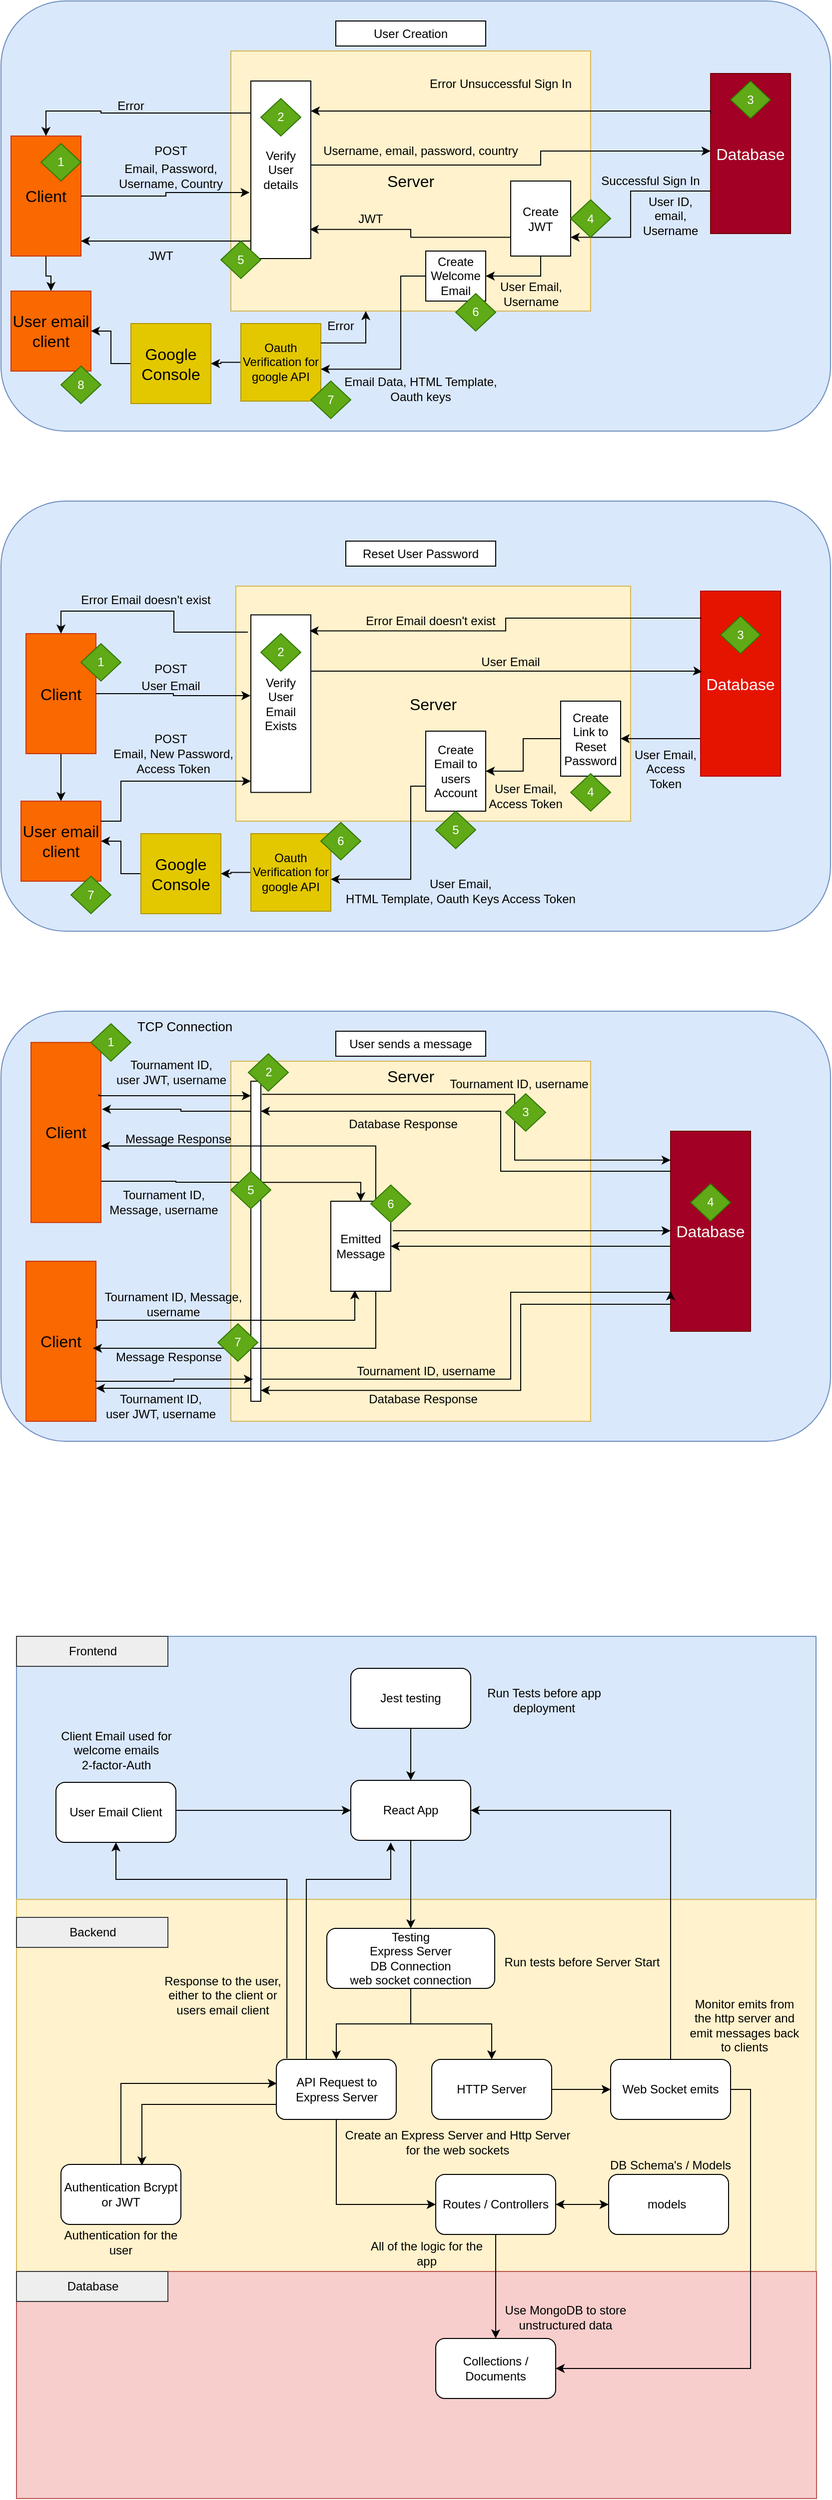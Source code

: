 <mxfile version="24.6.5" type="github">
  <diagram name="Page-1" id="2YBvvXClWsGukQMizWep">
    <mxGraphModel dx="1434" dy="780" grid="0" gridSize="10" guides="1" tooltips="1" connect="1" arrows="1" fold="1" page="1" pageScale="1" pageWidth="850" pageHeight="1100" math="0" shadow="0">
      <root>
        <mxCell id="0" />
        <mxCell id="1" parent="0" />
        <mxCell id="HgkohzaY-IMT7vrD_noD-5" value="" style="rounded=1;whiteSpace=wrap;html=1;fillColor=#dae8fc;strokeColor=#6c8ebf;" parent="1" vertex="1">
          <mxGeometry x="10" y="180" width="830" height="430" as="geometry" />
        </mxCell>
        <mxCell id="HgkohzaY-IMT7vrD_noD-7" value="&lt;span style=&quot;font-size: 16px;&quot;&gt;Server&lt;/span&gt;" style="rounded=0;whiteSpace=wrap;html=1;fillColor=#fff2cc;strokeColor=#d6b656;" parent="1" vertex="1">
          <mxGeometry x="240" y="230" width="360" height="260" as="geometry" />
        </mxCell>
        <mxCell id="HgkohzaY-IMT7vrD_noD-32" style="edgeStyle=orthogonalEdgeStyle;rounded=0;orthogonalLoop=1;jettySize=auto;html=1;" parent="1" source="HgkohzaY-IMT7vrD_noD-4" target="HgkohzaY-IMT7vrD_noD-31" edge="1">
          <mxGeometry relative="1" as="geometry" />
        </mxCell>
        <mxCell id="HgkohzaY-IMT7vrD_noD-4" value="&lt;span style=&quot;font-size: 16px;&quot;&gt;Client&lt;/span&gt;" style="rounded=0;whiteSpace=wrap;html=1;fillColor=#fa6800;strokeColor=#C73500;fontColor=#000000;" parent="1" vertex="1">
          <mxGeometry x="20" y="315" width="70" height="120" as="geometry" />
        </mxCell>
        <mxCell id="HgkohzaY-IMT7vrD_noD-6" value="User Creation" style="rounded=0;whiteSpace=wrap;html=1;" parent="1" vertex="1">
          <mxGeometry x="345" y="200" width="150" height="25" as="geometry" />
        </mxCell>
        <mxCell id="HgkohzaY-IMT7vrD_noD-33" style="edgeStyle=orthogonalEdgeStyle;rounded=0;orthogonalLoop=1;jettySize=auto;html=1;exitX=0;exitY=0.75;exitDx=0;exitDy=0;entryX=1;entryY=0.75;entryDx=0;entryDy=0;" parent="1" source="HgkohzaY-IMT7vrD_noD-8" target="HgkohzaY-IMT7vrD_noD-10" edge="1">
          <mxGeometry relative="1" as="geometry">
            <Array as="points">
              <mxPoint x="720" y="370" />
              <mxPoint x="640" y="370" />
              <mxPoint x="640" y="416" />
            </Array>
          </mxGeometry>
        </mxCell>
        <mxCell id="HgkohzaY-IMT7vrD_noD-8" value="&lt;span style=&quot;font-size: 16px;&quot;&gt;Database&lt;/span&gt;" style="rounded=0;whiteSpace=wrap;html=1;fillColor=#a20025;strokeColor=#6F0000;fontColor=#ffffff;" parent="1" vertex="1">
          <mxGeometry x="720" y="252.5" width="80" height="160" as="geometry" />
        </mxCell>
        <mxCell id="HgkohzaY-IMT7vrD_noD-26" style="edgeStyle=orthogonalEdgeStyle;rounded=0;orthogonalLoop=1;jettySize=auto;html=1;exitX=1;exitY=0.25;exitDx=0;exitDy=0;" parent="1" source="HgkohzaY-IMT7vrD_noD-9" edge="1">
          <mxGeometry relative="1" as="geometry">
            <Array as="points">
              <mxPoint x="320" y="344" />
              <mxPoint x="550" y="344" />
              <mxPoint x="550" y="330" />
              <mxPoint x="720" y="330" />
            </Array>
            <mxPoint x="720" y="330" as="targetPoint" />
          </mxGeometry>
        </mxCell>
        <mxCell id="HgkohzaY-IMT7vrD_noD-37" style="edgeStyle=orthogonalEdgeStyle;rounded=0;orthogonalLoop=1;jettySize=auto;html=1;exitX=0;exitY=0.75;exitDx=0;exitDy=0;" parent="1" source="HgkohzaY-IMT7vrD_noD-9" edge="1">
          <mxGeometry relative="1" as="geometry">
            <mxPoint x="90" y="420" as="targetPoint" />
            <Array as="points">
              <mxPoint x="260" y="420" />
              <mxPoint x="90" y="420" />
            </Array>
          </mxGeometry>
        </mxCell>
        <mxCell id="HgkohzaY-IMT7vrD_noD-9" value="Verify User details" style="rounded=0;whiteSpace=wrap;html=1;" parent="1" vertex="1">
          <mxGeometry x="260" y="260" width="60" height="177.5" as="geometry" />
        </mxCell>
        <mxCell id="HgkohzaY-IMT7vrD_noD-40" style="edgeStyle=orthogonalEdgeStyle;rounded=0;orthogonalLoop=1;jettySize=auto;html=1;exitX=0.5;exitY=1;exitDx=0;exitDy=0;" parent="1" source="HgkohzaY-IMT7vrD_noD-10" target="HgkohzaY-IMT7vrD_noD-39" edge="1">
          <mxGeometry relative="1" as="geometry" />
        </mxCell>
        <mxCell id="HgkohzaY-IMT7vrD_noD-10" value="Create JWT" style="rounded=0;whiteSpace=wrap;html=1;" parent="1" vertex="1">
          <mxGeometry x="520" y="360" width="60" height="75" as="geometry" />
        </mxCell>
        <mxCell id="HgkohzaY-IMT7vrD_noD-11" value="POST" style="text;html=1;align=center;verticalAlign=middle;whiteSpace=wrap;rounded=0;" parent="1" vertex="1">
          <mxGeometry x="150" y="315" width="60" height="30" as="geometry" />
        </mxCell>
        <mxCell id="HgkohzaY-IMT7vrD_noD-12" value="Email, Password, Username, Country" style="text;html=1;align=center;verticalAlign=middle;whiteSpace=wrap;rounded=0;" parent="1" vertex="1">
          <mxGeometry x="125" y="340" width="110" height="30" as="geometry" />
        </mxCell>
        <mxCell id="HgkohzaY-IMT7vrD_noD-19" value="JWT" style="text;html=1;align=center;verticalAlign=middle;whiteSpace=wrap;rounded=0;" parent="1" vertex="1">
          <mxGeometry x="140" y="420" width="60" height="30" as="geometry" />
        </mxCell>
        <mxCell id="HgkohzaY-IMT7vrD_noD-23" value="1" style="rhombus;whiteSpace=wrap;html=1;fillColor=#60a917;strokeColor=#2D7600;fontColor=#ffffff;" parent="1" vertex="1">
          <mxGeometry x="50" y="322.5" width="40" height="37.5" as="geometry" />
        </mxCell>
        <mxCell id="HgkohzaY-IMT7vrD_noD-25" value="2" style="rhombus;whiteSpace=wrap;html=1;fillColor=#60a917;strokeColor=#2D7600;fontColor=#ffffff;" parent="1" vertex="1">
          <mxGeometry x="270" y="277.5" width="40" height="37.5" as="geometry" />
        </mxCell>
        <mxCell id="HgkohzaY-IMT7vrD_noD-27" value="Username, email, password, country" style="text;html=1;align=center;verticalAlign=middle;whiteSpace=wrap;rounded=0;" parent="1" vertex="1">
          <mxGeometry x="310" y="315" width="240" height="30" as="geometry" />
        </mxCell>
        <mxCell id="HgkohzaY-IMT7vrD_noD-45" style="edgeStyle=orthogonalEdgeStyle;rounded=0;orthogonalLoop=1;jettySize=auto;html=1;" parent="1" source="HgkohzaY-IMT7vrD_noD-30" target="HgkohzaY-IMT7vrD_noD-31" edge="1">
          <mxGeometry relative="1" as="geometry" />
        </mxCell>
        <mxCell id="HgkohzaY-IMT7vrD_noD-30" value="&lt;span style=&quot;font-size: 16px;&quot;&gt;Google Console&lt;/span&gt;" style="rounded=0;whiteSpace=wrap;html=1;fillColor=#e3c800;strokeColor=#B09500;fontColor=#000000;" parent="1" vertex="1">
          <mxGeometry x="140" y="502.5" width="80" height="80" as="geometry" />
        </mxCell>
        <mxCell id="HgkohzaY-IMT7vrD_noD-31" value="&lt;span style=&quot;font-size: 16px;&quot;&gt;User email client&lt;/span&gt;" style="rounded=0;whiteSpace=wrap;html=1;fillColor=#fa6800;strokeColor=#C73500;fontColor=#000000;" parent="1" vertex="1">
          <mxGeometry x="20" y="470" width="80" height="80" as="geometry" />
        </mxCell>
        <mxCell id="HgkohzaY-IMT7vrD_noD-34" style="edgeStyle=orthogonalEdgeStyle;rounded=0;orthogonalLoop=1;jettySize=auto;html=1;exitX=0;exitY=0.5;exitDx=0;exitDy=0;entryX=0.5;entryY=0;entryDx=0;entryDy=0;" parent="1" target="HgkohzaY-IMT7vrD_noD-4" edge="1">
          <mxGeometry relative="1" as="geometry">
            <Array as="points">
              <mxPoint x="260" y="292" />
              <mxPoint x="110" y="292" />
              <mxPoint x="110" y="290" />
              <mxPoint x="55" y="290" />
            </Array>
            <mxPoint x="260" y="270.63" as="sourcePoint" />
            <mxPoint x="89.02" y="290.88" as="targetPoint" />
          </mxGeometry>
        </mxCell>
        <mxCell id="HgkohzaY-IMT7vrD_noD-35" value="Error" style="text;html=1;align=center;verticalAlign=middle;whiteSpace=wrap;rounded=0;" parent="1" vertex="1">
          <mxGeometry x="110" y="270" width="60" height="30" as="geometry" />
        </mxCell>
        <mxCell id="HgkohzaY-IMT7vrD_noD-36" style="edgeStyle=orthogonalEdgeStyle;rounded=0;orthogonalLoop=1;jettySize=auto;html=1;exitX=0;exitY=0.75;exitDx=0;exitDy=0;entryX=0.983;entryY=0.836;entryDx=0;entryDy=0;entryPerimeter=0;" parent="1" source="HgkohzaY-IMT7vrD_noD-10" target="HgkohzaY-IMT7vrD_noD-9" edge="1">
          <mxGeometry relative="1" as="geometry" />
        </mxCell>
        <mxCell id="HgkohzaY-IMT7vrD_noD-39" value="Create Welcome Email" style="rounded=0;whiteSpace=wrap;html=1;" parent="1" vertex="1">
          <mxGeometry x="435" y="430" width="60" height="50" as="geometry" />
        </mxCell>
        <mxCell id="HgkohzaY-IMT7vrD_noD-44" style="edgeStyle=orthogonalEdgeStyle;rounded=0;orthogonalLoop=1;jettySize=auto;html=1;entryX=1;entryY=0.5;entryDx=0;entryDy=0;" parent="1" source="HgkohzaY-IMT7vrD_noD-42" target="HgkohzaY-IMT7vrD_noD-30" edge="1">
          <mxGeometry relative="1" as="geometry" />
        </mxCell>
        <mxCell id="HgkohzaY-IMT7vrD_noD-42" value="Oauth Verification for google API" style="rounded=0;whiteSpace=wrap;html=1;fillColor=#e3c800;fontColor=#000000;strokeColor=#B09500;" parent="1" vertex="1">
          <mxGeometry x="250" y="502.5" width="80" height="77.5" as="geometry" />
        </mxCell>
        <mxCell id="HgkohzaY-IMT7vrD_noD-43" style="edgeStyle=orthogonalEdgeStyle;rounded=0;orthogonalLoop=1;jettySize=auto;html=1;entryX=1;entryY=0.588;entryDx=0;entryDy=0;entryPerimeter=0;" parent="1" source="HgkohzaY-IMT7vrD_noD-39" target="HgkohzaY-IMT7vrD_noD-42" edge="1">
          <mxGeometry relative="1" as="geometry">
            <Array as="points">
              <mxPoint x="410" y="455" />
              <mxPoint x="410" y="548" />
            </Array>
          </mxGeometry>
        </mxCell>
        <mxCell id="HgkohzaY-IMT7vrD_noD-46" value="JWT" style="text;html=1;align=center;verticalAlign=middle;whiteSpace=wrap;rounded=0;" parent="1" vertex="1">
          <mxGeometry x="350" y="382.5" width="60" height="30" as="geometry" />
        </mxCell>
        <mxCell id="HgkohzaY-IMT7vrD_noD-48" style="edgeStyle=orthogonalEdgeStyle;rounded=0;orthogonalLoop=1;jettySize=auto;html=1;exitX=1;exitY=0.25;exitDx=0;exitDy=0;entryX=0.375;entryY=1;entryDx=0;entryDy=0;entryPerimeter=0;" parent="1" source="HgkohzaY-IMT7vrD_noD-42" target="HgkohzaY-IMT7vrD_noD-7" edge="1">
          <mxGeometry relative="1" as="geometry" />
        </mxCell>
        <mxCell id="HgkohzaY-IMT7vrD_noD-49" value="Error" style="text;html=1;align=center;verticalAlign=middle;whiteSpace=wrap;rounded=0;" parent="1" vertex="1">
          <mxGeometry x="320" y="490" width="60" height="30" as="geometry" />
        </mxCell>
        <mxCell id="HgkohzaY-IMT7vrD_noD-50" value="Email Data, HTML Template, Oauth keys" style="text;html=1;align=center;verticalAlign=middle;whiteSpace=wrap;rounded=0;" parent="1" vertex="1">
          <mxGeometry x="335" y="552.5" width="190" height="30" as="geometry" />
        </mxCell>
        <mxCell id="HgkohzaY-IMT7vrD_noD-51" value="User ID, email, Username" style="text;html=1;align=center;verticalAlign=middle;whiteSpace=wrap;rounded=0;" parent="1" vertex="1">
          <mxGeometry x="650" y="380" width="60" height="30" as="geometry" />
        </mxCell>
        <mxCell id="HgkohzaY-IMT7vrD_noD-52" value="3" style="rhombus;whiteSpace=wrap;html=1;fillColor=#60a917;strokeColor=#2D7600;fontColor=#ffffff;" parent="1" vertex="1">
          <mxGeometry x="740" y="260" width="40" height="37.5" as="geometry" />
        </mxCell>
        <mxCell id="HgkohzaY-IMT7vrD_noD-53" value="4" style="rhombus;whiteSpace=wrap;html=1;fillColor=#60a917;strokeColor=#2D7600;fontColor=#ffffff;" parent="1" vertex="1">
          <mxGeometry x="580" y="378.75" width="40" height="37.5" as="geometry" />
        </mxCell>
        <mxCell id="HgkohzaY-IMT7vrD_noD-54" value="6" style="rhombus;whiteSpace=wrap;html=1;fillColor=#60a917;strokeColor=#2D7600;fontColor=#ffffff;" parent="1" vertex="1">
          <mxGeometry x="465" y="472.5" width="40" height="37.5" as="geometry" />
        </mxCell>
        <mxCell id="HgkohzaY-IMT7vrD_noD-55" value="5" style="rhombus;whiteSpace=wrap;html=1;fillColor=#60a917;strokeColor=#2D7600;fontColor=#ffffff;" parent="1" vertex="1">
          <mxGeometry x="230" y="420" width="40" height="37.5" as="geometry" />
        </mxCell>
        <mxCell id="HgkohzaY-IMT7vrD_noD-56" value="7" style="rhombus;whiteSpace=wrap;html=1;fillColor=#60a917;strokeColor=#2D7600;fontColor=#ffffff;" parent="1" vertex="1">
          <mxGeometry x="320" y="560" width="40" height="37.5" as="geometry" />
        </mxCell>
        <mxCell id="HgkohzaY-IMT7vrD_noD-57" value="8" style="rhombus;whiteSpace=wrap;html=1;fillColor=#60a917;strokeColor=#2D7600;fontColor=#ffffff;" parent="1" vertex="1">
          <mxGeometry x="70" y="545" width="40" height="37.5" as="geometry" />
        </mxCell>
        <mxCell id="8sTA4ZeGQ8Bvm32bSQfZ-4" value="Successful Sign In" style="text;html=1;align=center;verticalAlign=middle;whiteSpace=wrap;rounded=0;" parent="1" vertex="1">
          <mxGeometry x="540" y="345" width="240" height="30" as="geometry" />
        </mxCell>
        <mxCell id="8sTA4ZeGQ8Bvm32bSQfZ-5" style="edgeStyle=orthogonalEdgeStyle;rounded=0;orthogonalLoop=1;jettySize=auto;html=1;exitX=0;exitY=0.25;exitDx=0;exitDy=0;entryX=1;entryY=0.169;entryDx=0;entryDy=0;entryPerimeter=0;" parent="1" source="HgkohzaY-IMT7vrD_noD-8" target="HgkohzaY-IMT7vrD_noD-9" edge="1">
          <mxGeometry relative="1" as="geometry">
            <Array as="points">
              <mxPoint x="720" y="290" />
            </Array>
          </mxGeometry>
        </mxCell>
        <mxCell id="8sTA4ZeGQ8Bvm32bSQfZ-6" value="Error Unsuccessful Sign In" style="text;html=1;align=center;verticalAlign=middle;whiteSpace=wrap;rounded=0;" parent="1" vertex="1">
          <mxGeometry x="415" y="247.5" width="190" height="30" as="geometry" />
        </mxCell>
        <mxCell id="8sTA4ZeGQ8Bvm32bSQfZ-9" style="edgeStyle=orthogonalEdgeStyle;rounded=0;orthogonalLoop=1;jettySize=auto;html=1;entryX=-0.02;entryY=0.628;entryDx=0;entryDy=0;entryPerimeter=0;" parent="1" source="HgkohzaY-IMT7vrD_noD-4" target="HgkohzaY-IMT7vrD_noD-9" edge="1">
          <mxGeometry relative="1" as="geometry" />
        </mxCell>
        <mxCell id="8sTA4ZeGQ8Bvm32bSQfZ-11" value="" style="rounded=1;whiteSpace=wrap;html=1;fillColor=#dae8fc;strokeColor=#6c8ebf;" parent="1" vertex="1">
          <mxGeometry x="10" y="680" width="830" height="430" as="geometry" />
        </mxCell>
        <mxCell id="8sTA4ZeGQ8Bvm32bSQfZ-12" value="&lt;span style=&quot;font-size: 16px;&quot;&gt;Server&lt;/span&gt;" style="rounded=0;whiteSpace=wrap;html=1;fillColor=#fff2cc;strokeColor=#d6b656;" parent="1" vertex="1">
          <mxGeometry x="245" y="765" width="395" height="235" as="geometry" />
        </mxCell>
        <mxCell id="8sTA4ZeGQ8Bvm32bSQfZ-35" style="edgeStyle=orthogonalEdgeStyle;rounded=0;orthogonalLoop=1;jettySize=auto;html=1;entryX=0.5;entryY=0;entryDx=0;entryDy=0;" parent="1" source="8sTA4ZeGQ8Bvm32bSQfZ-13" target="8sTA4ZeGQ8Bvm32bSQfZ-18" edge="1">
          <mxGeometry relative="1" as="geometry" />
        </mxCell>
        <mxCell id="8sTA4ZeGQ8Bvm32bSQfZ-13" value="&lt;span style=&quot;font-size: 16px;&quot;&gt;Client&lt;/span&gt;" style="rounded=0;whiteSpace=wrap;html=1;fillColor=#fa6800;strokeColor=#C73500;fontColor=#000000;" parent="1" vertex="1">
          <mxGeometry x="35" y="812.5" width="70" height="120" as="geometry" />
        </mxCell>
        <mxCell id="8sTA4ZeGQ8Bvm32bSQfZ-14" value="Reset User Password" style="rounded=0;whiteSpace=wrap;html=1;" parent="1" vertex="1">
          <mxGeometry x="355" y="720" width="150" height="25" as="geometry" />
        </mxCell>
        <mxCell id="8sTA4ZeGQ8Bvm32bSQfZ-24" style="edgeStyle=orthogonalEdgeStyle;rounded=0;orthogonalLoop=1;jettySize=auto;html=1;entryX=1;entryY=0.5;entryDx=0;entryDy=0;" parent="1" source="8sTA4ZeGQ8Bvm32bSQfZ-15" target="8sTA4ZeGQ8Bvm32bSQfZ-16" edge="1">
          <mxGeometry relative="1" as="geometry">
            <Array as="points">
              <mxPoint x="670" y="918" />
            </Array>
          </mxGeometry>
        </mxCell>
        <mxCell id="8sTA4ZeGQ8Bvm32bSQfZ-15" value="&lt;span style=&quot;font-size: 16px;&quot;&gt;Database&lt;/span&gt;" style="rounded=0;whiteSpace=wrap;html=1;fillColor=#e51400;strokeColor=#B20000;fontColor=#ffffff;" parent="1" vertex="1">
          <mxGeometry x="710" y="770" width="80" height="185" as="geometry" />
        </mxCell>
        <mxCell id="8sTA4ZeGQ8Bvm32bSQfZ-23" style="edgeStyle=orthogonalEdgeStyle;rounded=0;orthogonalLoop=1;jettySize=auto;html=1;entryX=1;entryY=0.5;entryDx=0;entryDy=0;" parent="1" source="8sTA4ZeGQ8Bvm32bSQfZ-16" target="8sTA4ZeGQ8Bvm32bSQfZ-19" edge="1">
          <mxGeometry relative="1" as="geometry" />
        </mxCell>
        <mxCell id="8sTA4ZeGQ8Bvm32bSQfZ-16" value="Create Link to Reset Password" style="rounded=0;whiteSpace=wrap;html=1;" parent="1" vertex="1">
          <mxGeometry x="570" y="880" width="60" height="75" as="geometry" />
        </mxCell>
        <mxCell id="8sTA4ZeGQ8Bvm32bSQfZ-34" style="edgeStyle=orthogonalEdgeStyle;rounded=0;orthogonalLoop=1;jettySize=auto;html=1;" parent="1" source="8sTA4ZeGQ8Bvm32bSQfZ-17" target="8sTA4ZeGQ8Bvm32bSQfZ-18" edge="1">
          <mxGeometry relative="1" as="geometry" />
        </mxCell>
        <mxCell id="8sTA4ZeGQ8Bvm32bSQfZ-17" value="&lt;span style=&quot;font-size: 16px;&quot;&gt;Google Console&lt;/span&gt;" style="rounded=0;whiteSpace=wrap;html=1;fillColor=#e3c800;strokeColor=#B09500;fontColor=#000000;" parent="1" vertex="1">
          <mxGeometry x="150" y="1012.5" width="80" height="80" as="geometry" />
        </mxCell>
        <mxCell id="8sTA4ZeGQ8Bvm32bSQfZ-18" value="&lt;span style=&quot;font-size: 16px;&quot;&gt;User email client&lt;/span&gt;" style="rounded=0;whiteSpace=wrap;html=1;fillColor=#fa6800;strokeColor=#C73500;fontColor=#000000;" parent="1" vertex="1">
          <mxGeometry x="30" y="980" width="80" height="80" as="geometry" />
        </mxCell>
        <mxCell id="8sTA4ZeGQ8Bvm32bSQfZ-19" value="Create Email to users Account" style="rounded=0;whiteSpace=wrap;html=1;" parent="1" vertex="1">
          <mxGeometry x="435" y="910" width="60" height="80" as="geometry" />
        </mxCell>
        <mxCell id="8sTA4ZeGQ8Bvm32bSQfZ-33" style="edgeStyle=orthogonalEdgeStyle;rounded=0;orthogonalLoop=1;jettySize=auto;html=1;entryX=1;entryY=0.5;entryDx=0;entryDy=0;" parent="1" source="8sTA4ZeGQ8Bvm32bSQfZ-20" target="8sTA4ZeGQ8Bvm32bSQfZ-17" edge="1">
          <mxGeometry relative="1" as="geometry" />
        </mxCell>
        <mxCell id="8sTA4ZeGQ8Bvm32bSQfZ-20" value="Oauth Verification for google API" style="rounded=0;whiteSpace=wrap;html=1;fillColor=#e3c800;fontColor=#000000;strokeColor=#B09500;" parent="1" vertex="1">
          <mxGeometry x="260" y="1012.5" width="80" height="77.5" as="geometry" />
        </mxCell>
        <mxCell id="8sTA4ZeGQ8Bvm32bSQfZ-21" style="edgeStyle=orthogonalEdgeStyle;rounded=0;orthogonalLoop=1;jettySize=auto;html=1;entryX=1;entryY=0.588;entryDx=0;entryDy=0;entryPerimeter=0;" parent="1" source="8sTA4ZeGQ8Bvm32bSQfZ-19" target="8sTA4ZeGQ8Bvm32bSQfZ-20" edge="1">
          <mxGeometry relative="1" as="geometry">
            <Array as="points">
              <mxPoint x="420" y="965" />
              <mxPoint x="420" y="1058" />
            </Array>
          </mxGeometry>
        </mxCell>
        <mxCell id="8sTA4ZeGQ8Bvm32bSQfZ-22" value="7" style="rhombus;whiteSpace=wrap;html=1;fillColor=#60a917;strokeColor=#2D7600;fontColor=#ffffff;" parent="1" vertex="1">
          <mxGeometry x="80" y="1055" width="40" height="37.5" as="geometry" />
        </mxCell>
        <mxCell id="v09Y5QF75JAfNXx2DeJx-5" style="edgeStyle=orthogonalEdgeStyle;rounded=0;orthogonalLoop=1;jettySize=auto;html=1;exitX=-0.05;exitY=0.097;exitDx=0;exitDy=0;entryX=0.5;entryY=0;entryDx=0;entryDy=0;exitPerimeter=0;" parent="1" source="8sTA4ZeGQ8Bvm32bSQfZ-25" target="8sTA4ZeGQ8Bvm32bSQfZ-13" edge="1">
          <mxGeometry relative="1" as="geometry">
            <Array as="points">
              <mxPoint x="183" y="811" />
              <mxPoint x="183" y="790" />
              <mxPoint x="70" y="790" />
            </Array>
          </mxGeometry>
        </mxCell>
        <mxCell id="8sTA4ZeGQ8Bvm32bSQfZ-25" value="Verify User Email Exists" style="rounded=0;whiteSpace=wrap;html=1;" parent="1" vertex="1">
          <mxGeometry x="260" y="793.75" width="60" height="177.5" as="geometry" />
        </mxCell>
        <mxCell id="8sTA4ZeGQ8Bvm32bSQfZ-26" style="edgeStyle=orthogonalEdgeStyle;rounded=0;orthogonalLoop=1;jettySize=auto;html=1;entryX=-0.007;entryY=0.455;entryDx=0;entryDy=0;entryPerimeter=0;" parent="1" source="8sTA4ZeGQ8Bvm32bSQfZ-13" target="8sTA4ZeGQ8Bvm32bSQfZ-25" edge="1">
          <mxGeometry relative="1" as="geometry" />
        </mxCell>
        <mxCell id="8sTA4ZeGQ8Bvm32bSQfZ-28" value="POST" style="text;html=1;align=center;verticalAlign=middle;whiteSpace=wrap;rounded=0;" parent="1" vertex="1">
          <mxGeometry x="150" y="832.5" width="60" height="30" as="geometry" />
        </mxCell>
        <mxCell id="8sTA4ZeGQ8Bvm32bSQfZ-29" value="User Email" style="text;html=1;align=center;verticalAlign=middle;whiteSpace=wrap;rounded=0;" parent="1" vertex="1">
          <mxGeometry x="125" y="850" width="110" height="30" as="geometry" />
        </mxCell>
        <mxCell id="8sTA4ZeGQ8Bvm32bSQfZ-30" value="User Email" style="text;html=1;align=center;verticalAlign=middle;whiteSpace=wrap;rounded=0;" parent="1" vertex="1">
          <mxGeometry x="465" y="826.25" width="110" height="30" as="geometry" />
        </mxCell>
        <mxCell id="8sTA4ZeGQ8Bvm32bSQfZ-31" style="edgeStyle=orthogonalEdgeStyle;rounded=0;orthogonalLoop=1;jettySize=auto;html=1;exitX=1;exitY=0.25;exitDx=0;exitDy=0;entryX=0.02;entryY=0.436;entryDx=0;entryDy=0;entryPerimeter=0;" parent="1" source="8sTA4ZeGQ8Bvm32bSQfZ-25" target="8sTA4ZeGQ8Bvm32bSQfZ-15" edge="1">
          <mxGeometry relative="1" as="geometry">
            <Array as="points">
              <mxPoint x="320" y="850" />
              <mxPoint x="705" y="850" />
            </Array>
          </mxGeometry>
        </mxCell>
        <mxCell id="8sTA4ZeGQ8Bvm32bSQfZ-36" style="edgeStyle=orthogonalEdgeStyle;rounded=0;orthogonalLoop=1;jettySize=auto;html=1;entryX=0.98;entryY=0.09;entryDx=0;entryDy=0;entryPerimeter=0;exitX=0.01;exitY=0.146;exitDx=0;exitDy=0;exitPerimeter=0;" parent="1" source="8sTA4ZeGQ8Bvm32bSQfZ-15" target="8sTA4ZeGQ8Bvm32bSQfZ-25" edge="1">
          <mxGeometry relative="1" as="geometry" />
        </mxCell>
        <mxCell id="8sTA4ZeGQ8Bvm32bSQfZ-38" value="Error Email doesn&#39;t exist" style="text;html=1;align=center;verticalAlign=middle;whiteSpace=wrap;rounded=0;" parent="1" vertex="1">
          <mxGeometry x="355" y="785" width="170" height="30" as="geometry" />
        </mxCell>
        <mxCell id="8sTA4ZeGQ8Bvm32bSQfZ-40" value="User Email, Access Token" style="text;html=1;align=center;verticalAlign=middle;whiteSpace=wrap;rounded=0;" parent="1" vertex="1">
          <mxGeometry x="640" y="932.5" width="70" height="30" as="geometry" />
        </mxCell>
        <mxCell id="8sTA4ZeGQ8Bvm32bSQfZ-41" value="User Email, Access Token" style="text;html=1;align=center;verticalAlign=middle;whiteSpace=wrap;rounded=0;" parent="1" vertex="1">
          <mxGeometry x="490" y="960" width="90" height="30" as="geometry" />
        </mxCell>
        <mxCell id="8sTA4ZeGQ8Bvm32bSQfZ-44" value="POST" style="text;html=1;align=center;verticalAlign=middle;whiteSpace=wrap;rounded=0;" parent="1" vertex="1">
          <mxGeometry x="150" y="902.5" width="60" height="30" as="geometry" />
        </mxCell>
        <mxCell id="8sTA4ZeGQ8Bvm32bSQfZ-45" value="Email, New Password, Access Token" style="text;html=1;align=center;verticalAlign=middle;whiteSpace=wrap;rounded=0;" parent="1" vertex="1">
          <mxGeometry x="105" y="925" width="155" height="30" as="geometry" />
        </mxCell>
        <mxCell id="8sTA4ZeGQ8Bvm32bSQfZ-46" style="edgeStyle=orthogonalEdgeStyle;rounded=0;orthogonalLoop=1;jettySize=auto;html=1;exitX=1;exitY=0.25;exitDx=0;exitDy=0;" parent="1" source="8sTA4ZeGQ8Bvm32bSQfZ-18" edge="1">
          <mxGeometry relative="1" as="geometry">
            <Array as="points">
              <mxPoint x="130" y="1000" />
              <mxPoint x="130" y="960" />
              <mxPoint x="257" y="960" />
            </Array>
            <mxPoint x="260" y="960" as="targetPoint" />
          </mxGeometry>
        </mxCell>
        <mxCell id="8sTA4ZeGQ8Bvm32bSQfZ-47" value="1" style="rhombus;whiteSpace=wrap;html=1;fillColor=#60a917;strokeColor=#2D7600;fontColor=#ffffff;" parent="1" vertex="1">
          <mxGeometry x="90" y="822.5" width="40" height="37.5" as="geometry" />
        </mxCell>
        <mxCell id="8sTA4ZeGQ8Bvm32bSQfZ-48" value="2" style="rhombus;whiteSpace=wrap;html=1;fillColor=#60a917;strokeColor=#2D7600;fontColor=#ffffff;" parent="1" vertex="1">
          <mxGeometry x="270" y="812.5" width="40" height="37.5" as="geometry" />
        </mxCell>
        <mxCell id="8sTA4ZeGQ8Bvm32bSQfZ-50" value="3" style="rhombus;whiteSpace=wrap;html=1;fillColor=#60a917;strokeColor=#2D7600;fontColor=#ffffff;" parent="1" vertex="1">
          <mxGeometry x="730" y="795" width="40" height="37.5" as="geometry" />
        </mxCell>
        <mxCell id="8sTA4ZeGQ8Bvm32bSQfZ-51" value="4" style="rhombus;whiteSpace=wrap;html=1;fillColor=#60a917;strokeColor=#2D7600;fontColor=#ffffff;" parent="1" vertex="1">
          <mxGeometry x="580" y="952.5" width="40" height="37.5" as="geometry" />
        </mxCell>
        <mxCell id="8sTA4ZeGQ8Bvm32bSQfZ-52" value="5" style="rhombus;whiteSpace=wrap;html=1;fillColor=#60a917;strokeColor=#2D7600;fontColor=#ffffff;" parent="1" vertex="1">
          <mxGeometry x="445" y="990" width="40" height="37.5" as="geometry" />
        </mxCell>
        <mxCell id="8sTA4ZeGQ8Bvm32bSQfZ-53" value="6" style="rhombus;whiteSpace=wrap;html=1;fillColor=#60a917;strokeColor=#2D7600;fontColor=#ffffff;" parent="1" vertex="1">
          <mxGeometry x="330" y="1001.25" width="40" height="37.5" as="geometry" />
        </mxCell>
        <mxCell id="v09Y5QF75JAfNXx2DeJx-1" value="User Email, Username" style="text;html=1;align=center;verticalAlign=middle;whiteSpace=wrap;rounded=0;" parent="1" vertex="1">
          <mxGeometry x="492.5" y="457.5" width="95" height="30" as="geometry" />
        </mxCell>
        <mxCell id="v09Y5QF75JAfNXx2DeJx-2" style="edgeStyle=orthogonalEdgeStyle;rounded=0;orthogonalLoop=1;jettySize=auto;html=1;exitX=0.5;exitY=1;exitDx=0;exitDy=0;" parent="1" source="v09Y5QF75JAfNXx2DeJx-1" target="v09Y5QF75JAfNXx2DeJx-1" edge="1">
          <mxGeometry relative="1" as="geometry" />
        </mxCell>
        <mxCell id="v09Y5QF75JAfNXx2DeJx-4" value="User Email,&lt;div&gt;HTML Template, Oauth Keys Access Token&lt;/div&gt;" style="text;html=1;align=center;verticalAlign=middle;whiteSpace=wrap;rounded=0;" parent="1" vertex="1">
          <mxGeometry x="340" y="1055" width="260" height="30" as="geometry" />
        </mxCell>
        <mxCell id="v09Y5QF75JAfNXx2DeJx-6" value="Error Email doesn&#39;t exist" style="text;html=1;align=center;verticalAlign=middle;whiteSpace=wrap;rounded=0;" parent="1" vertex="1">
          <mxGeometry x="70" y="763.75" width="170" height="30" as="geometry" />
        </mxCell>
        <mxCell id="lUQ7NIvbzpMPSOqiMb4G-1" value="" style="rounded=1;whiteSpace=wrap;html=1;fillColor=#dae8fc;strokeColor=#6c8ebf;" vertex="1" parent="1">
          <mxGeometry x="10" y="1190" width="830" height="430" as="geometry" />
        </mxCell>
        <mxCell id="lUQ7NIvbzpMPSOqiMb4G-2" value="" style="rounded=0;whiteSpace=wrap;html=1;fillColor=#fff2cc;strokeColor=#d6b656;" vertex="1" parent="1">
          <mxGeometry x="240" y="1240" width="360" height="360" as="geometry" />
        </mxCell>
        <mxCell id="lUQ7NIvbzpMPSOqiMb4G-47" style="edgeStyle=orthogonalEdgeStyle;rounded=0;orthogonalLoop=1;jettySize=auto;html=1;entryX=0;entryY=0.25;entryDx=0;entryDy=0;exitX=1;exitY=0.75;exitDx=0;exitDy=0;" edge="1" parent="1" source="lUQ7NIvbzpMPSOqiMb4G-4">
          <mxGeometry relative="1" as="geometry">
            <mxPoint x="135" y="1360" as="sourcePoint" />
            <mxPoint x="260" y="1360" as="targetPoint" />
            <Array as="points">
              <mxPoint x="110" y="1360" />
              <mxPoint x="185" y="1360" />
              <mxPoint x="185" y="1361" />
            </Array>
          </mxGeometry>
        </mxCell>
        <mxCell id="lUQ7NIvbzpMPSOqiMb4G-4" value="&lt;span style=&quot;font-size: 16px;&quot;&gt;Client&lt;/span&gt;" style="rounded=0;whiteSpace=wrap;html=1;fillColor=#fa6800;strokeColor=#C73500;fontColor=#000000;" vertex="1" parent="1">
          <mxGeometry x="40" y="1221.25" width="70" height="180" as="geometry" />
        </mxCell>
        <mxCell id="lUQ7NIvbzpMPSOqiMb4G-5" value="User sends a message" style="rounded=0;whiteSpace=wrap;html=1;" vertex="1" parent="1">
          <mxGeometry x="345" y="1210" width="150" height="25" as="geometry" />
        </mxCell>
        <mxCell id="lUQ7NIvbzpMPSOqiMb4G-70" style="edgeStyle=orthogonalEdgeStyle;rounded=0;orthogonalLoop=1;jettySize=auto;html=1;entryX=1;entryY=0.5;entryDx=0;entryDy=0;" edge="1" parent="1" source="lUQ7NIvbzpMPSOqiMb4G-7" target="lUQ7NIvbzpMPSOqiMb4G-61">
          <mxGeometry relative="1" as="geometry">
            <Array as="points">
              <mxPoint x="600" y="1425" />
              <mxPoint x="600" y="1425" />
            </Array>
          </mxGeometry>
        </mxCell>
        <mxCell id="lUQ7NIvbzpMPSOqiMb4G-7" value="&lt;span style=&quot;font-size: 16px;&quot;&gt;Database&lt;/span&gt;" style="rounded=0;whiteSpace=wrap;html=1;fillColor=#a20025;strokeColor=#6F0000;fontColor=#ffffff;" vertex="1" parent="1">
          <mxGeometry x="680" y="1310" width="80" height="200" as="geometry" />
        </mxCell>
        <mxCell id="lUQ7NIvbzpMPSOqiMb4G-49" style="edgeStyle=orthogonalEdgeStyle;rounded=0;orthogonalLoop=1;jettySize=auto;html=1;entryX=1.014;entryY=0.371;entryDx=0;entryDy=0;exitX=0.02;exitY=0.341;exitDx=0;exitDy=0;exitPerimeter=0;entryPerimeter=0;" edge="1" parent="1" target="lUQ7NIvbzpMPSOqiMb4G-4">
          <mxGeometry relative="1" as="geometry">
            <mxPoint x="260.0" y="1290.02" as="sourcePoint" />
            <mxPoint x="134.8" y="1290.9" as="targetPoint" />
            <Array as="points">
              <mxPoint x="190" y="1290" />
              <mxPoint x="190" y="1288" />
            </Array>
          </mxGeometry>
        </mxCell>
        <mxCell id="lUQ7NIvbzpMPSOqiMb4G-50" style="edgeStyle=orthogonalEdgeStyle;rounded=0;orthogonalLoop=1;jettySize=auto;html=1;entryX=1;entryY=0.25;entryDx=0;entryDy=0;exitX=0.1;exitY=0.956;exitDx=0;exitDy=0;exitPerimeter=0;" edge="1" parent="1" source="lUQ7NIvbzpMPSOqiMb4G-10">
          <mxGeometry relative="1" as="geometry">
            <mxPoint x="230" y="1567" as="sourcePoint" />
            <mxPoint x="105" y="1567" as="targetPoint" />
            <Array as="points">
              <mxPoint x="261" y="1567" />
            </Array>
          </mxGeometry>
        </mxCell>
        <mxCell id="lUQ7NIvbzpMPSOqiMb4G-55" style="edgeStyle=orthogonalEdgeStyle;rounded=0;orthogonalLoop=1;jettySize=auto;html=1;exitX=1.1;exitY=0.041;exitDx=0;exitDy=0;exitPerimeter=0;" edge="1" parent="1" source="lUQ7NIvbzpMPSOqiMb4G-10">
          <mxGeometry relative="1" as="geometry">
            <mxPoint x="274" y="1280" as="sourcePoint" />
            <mxPoint x="680" y="1338.92" as="targetPoint" />
            <Array as="points">
              <mxPoint x="524" y="1273" />
              <mxPoint x="524" y="1339" />
            </Array>
          </mxGeometry>
        </mxCell>
        <mxCell id="lUQ7NIvbzpMPSOqiMb4G-63" style="edgeStyle=orthogonalEdgeStyle;rounded=0;orthogonalLoop=1;jettySize=auto;html=1;entryX=0.5;entryY=0;entryDx=0;entryDy=0;exitX=1.1;exitY=0.316;exitDx=0;exitDy=0;exitPerimeter=0;" edge="1" parent="1" source="lUQ7NIvbzpMPSOqiMb4G-10" target="lUQ7NIvbzpMPSOqiMb4G-61">
          <mxGeometry relative="1" as="geometry">
            <Array as="points">
              <mxPoint x="370" y="1361" />
            </Array>
          </mxGeometry>
        </mxCell>
        <mxCell id="lUQ7NIvbzpMPSOqiMb4G-10" value="" style="rounded=0;whiteSpace=wrap;html=1;" vertex="1" parent="1">
          <mxGeometry x="260" y="1260" width="10" height="320" as="geometry" />
        </mxCell>
        <mxCell id="lUQ7NIvbzpMPSOqiMb4G-45" style="edgeStyle=orthogonalEdgeStyle;rounded=0;orthogonalLoop=1;jettySize=auto;html=1;exitX=0.5;exitY=1;exitDx=0;exitDy=0;" edge="1" parent="1">
          <mxGeometry relative="1" as="geometry">
            <mxPoint x="540" y="1497.5" as="sourcePoint" />
            <mxPoint x="540" y="1497.5" as="targetPoint" />
          </mxGeometry>
        </mxCell>
        <mxCell id="lUQ7NIvbzpMPSOqiMb4G-93" style="edgeStyle=orthogonalEdgeStyle;rounded=0;orthogonalLoop=1;jettySize=auto;html=1;entryX=0.4;entryY=0.989;entryDx=0;entryDy=0;exitX=1.014;exitY=0.419;exitDx=0;exitDy=0;exitPerimeter=0;entryPerimeter=0;" edge="1" parent="1" source="lUQ7NIvbzpMPSOqiMb4G-46" target="lUQ7NIvbzpMPSOqiMb4G-61">
          <mxGeometry relative="1" as="geometry">
            <Array as="points">
              <mxPoint x="106" y="1499" />
              <mxPoint x="364" y="1499" />
            </Array>
          </mxGeometry>
        </mxCell>
        <mxCell id="lUQ7NIvbzpMPSOqiMb4G-46" value="&lt;span style=&quot;font-size: 16px;&quot;&gt;Client&lt;/span&gt;" style="rounded=0;whiteSpace=wrap;html=1;fillColor=#fa6800;strokeColor=#C73500;fontColor=#000000;" vertex="1" parent="1">
          <mxGeometry x="35" y="1440" width="70" height="160" as="geometry" />
        </mxCell>
        <mxCell id="lUQ7NIvbzpMPSOqiMb4G-51" value="1" style="rhombus;whiteSpace=wrap;html=1;fillColor=#60a917;strokeColor=#2D7600;fontColor=#ffffff;" vertex="1" parent="1">
          <mxGeometry x="100" y="1202.5" width="40" height="37.5" as="geometry" />
        </mxCell>
        <mxCell id="lUQ7NIvbzpMPSOqiMb4G-52" value="2" style="rhombus;whiteSpace=wrap;html=1;fillColor=#60a917;strokeColor=#2D7600;fontColor=#ffffff;" vertex="1" parent="1">
          <mxGeometry x="257.5" y="1232.5" width="40" height="37.5" as="geometry" />
        </mxCell>
        <mxCell id="lUQ7NIvbzpMPSOqiMb4G-53" value="3" style="rhombus;whiteSpace=wrap;html=1;fillColor=#60a917;strokeColor=#2D7600;fontColor=#ffffff;" vertex="1" parent="1">
          <mxGeometry x="515" y="1272.5" width="40" height="37.5" as="geometry" />
        </mxCell>
        <mxCell id="lUQ7NIvbzpMPSOqiMb4G-54" style="edgeStyle=orthogonalEdgeStyle;rounded=0;orthogonalLoop=1;jettySize=auto;html=1;entryX=-0.02;entryY=0.106;entryDx=0;entryDy=0;entryPerimeter=0;exitX=0.971;exitY=0.288;exitDx=0;exitDy=0;exitPerimeter=0;" edge="1" parent="1" source="lUQ7NIvbzpMPSOqiMb4G-4">
          <mxGeometry relative="1" as="geometry">
            <mxPoint x="135.2" y="1274.58" as="sourcePoint" />
            <mxPoint x="260.0" y="1274.5" as="targetPoint" />
            <Array as="points">
              <mxPoint x="108" y="1275" />
            </Array>
          </mxGeometry>
        </mxCell>
        <mxCell id="lUQ7NIvbzpMPSOqiMb4G-57" style="edgeStyle=orthogonalEdgeStyle;rounded=0;orthogonalLoop=1;jettySize=auto;html=1;" edge="1" parent="1">
          <mxGeometry relative="1" as="geometry">
            <mxPoint x="680" y="1350" as="sourcePoint" />
            <mxPoint x="270" y="1290" as="targetPoint" />
            <Array as="points">
              <mxPoint x="677" y="1350" />
              <mxPoint x="510" y="1350" />
              <mxPoint x="510" y="1290" />
            </Array>
          </mxGeometry>
        </mxCell>
        <mxCell id="lUQ7NIvbzpMPSOqiMb4G-58" style="edgeStyle=orthogonalEdgeStyle;rounded=0;orthogonalLoop=1;jettySize=auto;html=1;entryX=0;entryY=0.25;entryDx=0;entryDy=0;exitX=1.1;exitY=0.931;exitDx=0;exitDy=0;exitPerimeter=0;" edge="1" parent="1" source="lUQ7NIvbzpMPSOqiMb4G-10">
          <mxGeometry relative="1" as="geometry">
            <mxPoint x="310" y="1537" as="sourcePoint" />
            <mxPoint x="680" y="1470" as="targetPoint" />
            <Array as="points">
              <mxPoint x="520" y="1558" />
              <mxPoint x="520" y="1471" />
            </Array>
          </mxGeometry>
        </mxCell>
        <mxCell id="lUQ7NIvbzpMPSOqiMb4G-59" style="edgeStyle=orthogonalEdgeStyle;rounded=0;orthogonalLoop=1;jettySize=auto;html=1;entryX=1;entryY=0.966;entryDx=0;entryDy=0;entryPerimeter=0;" edge="1" parent="1" target="lUQ7NIvbzpMPSOqiMb4G-10">
          <mxGeometry relative="1" as="geometry">
            <mxPoint x="680" y="1483" as="sourcePoint" />
            <mxPoint x="271" y="1483" as="targetPoint" />
            <Array as="points">
              <mxPoint x="530" y="1483" />
              <mxPoint x="530" y="1569" />
            </Array>
          </mxGeometry>
        </mxCell>
        <mxCell id="lUQ7NIvbzpMPSOqiMb4G-60" style="edgeStyle=orthogonalEdgeStyle;rounded=0;orthogonalLoop=1;jettySize=auto;html=1;exitX=1;exitY=0.75;exitDx=0;exitDy=0;entryX=0.2;entryY=0.931;entryDx=0;entryDy=0;entryPerimeter=0;" edge="1" parent="1" target="lUQ7NIvbzpMPSOqiMb4G-10">
          <mxGeometry relative="1" as="geometry">
            <mxPoint x="105" y="1559" as="sourcePoint" />
            <mxPoint x="232" y="1559.08" as="targetPoint" />
            <Array as="points">
              <mxPoint x="105" y="1560" />
              <mxPoint x="183" y="1560" />
              <mxPoint x="183" y="1558" />
            </Array>
          </mxGeometry>
        </mxCell>
        <mxCell id="lUQ7NIvbzpMPSOqiMb4G-64" style="edgeStyle=orthogonalEdgeStyle;rounded=0;orthogonalLoop=1;jettySize=auto;html=1;exitX=0.75;exitY=1;exitDx=0;exitDy=0;" edge="1" parent="1" source="lUQ7NIvbzpMPSOqiMb4G-61">
          <mxGeometry relative="1" as="geometry">
            <mxPoint x="102" y="1527" as="targetPoint" />
            <Array as="points">
              <mxPoint x="385" y="1527" />
            </Array>
          </mxGeometry>
        </mxCell>
        <mxCell id="lUQ7NIvbzpMPSOqiMb4G-61" value="Emitted Message" style="rounded=0;whiteSpace=wrap;html=1;" vertex="1" parent="1">
          <mxGeometry x="340" y="1380" width="60" height="90" as="geometry" />
        </mxCell>
        <mxCell id="lUQ7NIvbzpMPSOqiMb4G-65" style="edgeStyle=orthogonalEdgeStyle;rounded=0;orthogonalLoop=1;jettySize=auto;html=1;exitX=0.75;exitY=0;exitDx=0;exitDy=0;entryX=1;entryY=0.575;entryDx=0;entryDy=0;entryPerimeter=0;" edge="1" parent="1" source="lUQ7NIvbzpMPSOqiMb4G-61" target="lUQ7NIvbzpMPSOqiMb4G-4">
          <mxGeometry relative="1" as="geometry" />
        </mxCell>
        <mxCell id="lUQ7NIvbzpMPSOqiMb4G-69" style="edgeStyle=orthogonalEdgeStyle;rounded=0;orthogonalLoop=1;jettySize=auto;html=1;entryX=-0.025;entryY=0.575;entryDx=0;entryDy=0;entryPerimeter=0;" edge="1" parent="1">
          <mxGeometry relative="1" as="geometry">
            <mxPoint x="402" y="1409.5" as="sourcePoint" />
            <mxPoint x="680" y="1409.5" as="targetPoint" />
          </mxGeometry>
        </mxCell>
        <mxCell id="lUQ7NIvbzpMPSOqiMb4G-71" value="4" style="rhombus;whiteSpace=wrap;html=1;fillColor=#60a917;strokeColor=#2D7600;fontColor=#ffffff;" vertex="1" parent="1">
          <mxGeometry x="700" y="1362.5" width="40" height="37.5" as="geometry" />
        </mxCell>
        <mxCell id="lUQ7NIvbzpMPSOqiMb4G-72" value="5" style="rhombus;whiteSpace=wrap;html=1;fillColor=#60a917;strokeColor=#2D7600;fontColor=#ffffff;" vertex="1" parent="1">
          <mxGeometry x="240" y="1350" width="40" height="37.5" as="geometry" />
        </mxCell>
        <mxCell id="lUQ7NIvbzpMPSOqiMb4G-73" value="6" style="rhombus;whiteSpace=wrap;html=1;fillColor=#60a917;strokeColor=#2D7600;fontColor=#ffffff;" vertex="1" parent="1">
          <mxGeometry x="380" y="1363.75" width="40" height="37.5" as="geometry" />
        </mxCell>
        <mxCell id="lUQ7NIvbzpMPSOqiMb4G-74" value="7" style="rhombus;whiteSpace=wrap;html=1;fillColor=#60a917;strokeColor=#2D7600;fontColor=#ffffff;" vertex="1" parent="1">
          <mxGeometry x="227" y="1502.5" width="40" height="37.5" as="geometry" />
        </mxCell>
        <mxCell id="lUQ7NIvbzpMPSOqiMb4G-75" value="&lt;font style=&quot;font-size: 16px;&quot;&gt;Server&lt;/font&gt;" style="text;html=1;align=center;verticalAlign=middle;whiteSpace=wrap;rounded=0;" vertex="1" parent="1">
          <mxGeometry x="360" y="1240" width="120" height="30" as="geometry" />
        </mxCell>
        <mxCell id="lUQ7NIvbzpMPSOqiMb4G-76" value="Tournament ID,&lt;div&gt;user JWT, username&lt;/div&gt;" style="text;html=1;align=center;verticalAlign=middle;whiteSpace=wrap;rounded=0;" vertex="1" parent="1">
          <mxGeometry x="117.5" y="1236.25" width="125" height="30" as="geometry" />
        </mxCell>
        <mxCell id="lUQ7NIvbzpMPSOqiMb4G-77" value="Tournament ID, username" style="text;html=1;align=center;verticalAlign=middle;whiteSpace=wrap;rounded=0;" vertex="1" parent="1">
          <mxGeometry x="425" y="1247.5" width="207" height="30" as="geometry" />
        </mxCell>
        <mxCell id="lUQ7NIvbzpMPSOqiMb4G-78" value="&lt;font style=&quot;font-size: 13px;&quot;&gt;TCP Connection&lt;/font&gt;" style="text;html=1;align=center;verticalAlign=middle;whiteSpace=wrap;rounded=0;" vertex="1" parent="1">
          <mxGeometry x="130" y="1190" width="127.5" height="30" as="geometry" />
        </mxCell>
        <mxCell id="lUQ7NIvbzpMPSOqiMb4G-79" value="Tournament ID, Message, username" style="text;html=1;align=center;verticalAlign=middle;whiteSpace=wrap;rounded=0;" vertex="1" parent="1">
          <mxGeometry x="106.25" y="1366.25" width="133.75" height="30" as="geometry" />
        </mxCell>
        <mxCell id="lUQ7NIvbzpMPSOqiMb4G-81" value="Message Response" style="text;html=1;align=center;verticalAlign=middle;whiteSpace=wrap;rounded=0;" vertex="1" parent="1">
          <mxGeometry x="117.5" y="1521" width="120" height="30" as="geometry" />
        </mxCell>
        <mxCell id="lUQ7NIvbzpMPSOqiMb4G-82" value="Message Response" style="text;html=1;align=center;verticalAlign=middle;whiteSpace=wrap;rounded=0;" vertex="1" parent="1">
          <mxGeometry x="95" y="1310" width="185" height="15" as="geometry" />
        </mxCell>
        <mxCell id="lUQ7NIvbzpMPSOqiMb4G-83" value="Database Response" style="text;html=1;align=center;verticalAlign=middle;whiteSpace=wrap;rounded=0;" vertex="1" parent="1">
          <mxGeometry x="320" y="1295" width="185" height="15" as="geometry" />
        </mxCell>
        <mxCell id="lUQ7NIvbzpMPSOqiMb4G-84" value="Tournament ID, username" style="text;html=1;align=center;verticalAlign=middle;whiteSpace=wrap;rounded=0;" vertex="1" parent="1">
          <mxGeometry x="356" y="1540" width="159" height="20" as="geometry" />
        </mxCell>
        <mxCell id="lUQ7NIvbzpMPSOqiMb4G-85" value="Database Response" style="text;html=1;align=center;verticalAlign=middle;whiteSpace=wrap;rounded=0;" vertex="1" parent="1">
          <mxGeometry x="340" y="1570" width="185" height="15" as="geometry" />
        </mxCell>
        <mxCell id="lUQ7NIvbzpMPSOqiMb4G-90" value="Tournament ID, Message, username" style="text;html=1;align=center;verticalAlign=middle;whiteSpace=wrap;rounded=0;" vertex="1" parent="1">
          <mxGeometry x="101.25" y="1470" width="162.5" height="25" as="geometry" />
        </mxCell>
        <mxCell id="lUQ7NIvbzpMPSOqiMb4G-91" value="Tournament ID,&lt;div&gt;user JWT, username&lt;/div&gt;" style="text;html=1;align=center;verticalAlign=middle;whiteSpace=wrap;rounded=0;" vertex="1" parent="1">
          <mxGeometry x="80" y="1570" width="180" height="30" as="geometry" />
        </mxCell>
        <mxCell id="lUQ7NIvbzpMPSOqiMb4G-94" value="" style="rounded=0;whiteSpace=wrap;html=1;fillColor=#dae8fc;strokeColor=#6c8ebf;" vertex="1" parent="1">
          <mxGeometry x="25.5" y="1815" width="800" height="264" as="geometry" />
        </mxCell>
        <mxCell id="lUQ7NIvbzpMPSOqiMb4G-95" value="" style="rounded=0;whiteSpace=wrap;html=1;fillColor=#fff2cc;strokeColor=#d6b656;" vertex="1" parent="1">
          <mxGeometry x="25.5" y="2078" width="800" height="374" as="geometry" />
        </mxCell>
        <mxCell id="lUQ7NIvbzpMPSOqiMb4G-97" value="" style="rounded=0;whiteSpace=wrap;html=1;fillColor=#f8cecc;strokeColor=#b85450;" vertex="1" parent="1">
          <mxGeometry x="25.5" y="2450" width="800.5" height="227" as="geometry" />
        </mxCell>
        <mxCell id="lUQ7NIvbzpMPSOqiMb4G-104" value="Frontend" style="rounded=0;whiteSpace=wrap;html=1;fillColor=#eeeeee;strokeColor=#36393d;" vertex="1" parent="1">
          <mxGeometry x="25.5" y="1815" width="151.5" height="30" as="geometry" />
        </mxCell>
        <mxCell id="lUQ7NIvbzpMPSOqiMb4G-105" value="Backend" style="rounded=0;whiteSpace=wrap;html=1;fillColor=#eeeeee;strokeColor=#36393d;" vertex="1" parent="1">
          <mxGeometry x="25.5" y="2096" width="151.5" height="30" as="geometry" />
        </mxCell>
        <mxCell id="lUQ7NIvbzpMPSOqiMb4G-106" value="Database" style="rounded=0;whiteSpace=wrap;html=1;fillColor=#eeeeee;strokeColor=#36393d;" vertex="1" parent="1">
          <mxGeometry x="25.5" y="2450" width="151.5" height="30" as="geometry" />
        </mxCell>
        <mxCell id="lUQ7NIvbzpMPSOqiMb4G-130" style="edgeStyle=orthogonalEdgeStyle;rounded=0;orthogonalLoop=1;jettySize=auto;html=1;entryX=0.5;entryY=0;entryDx=0;entryDy=0;" edge="1" parent="1" source="lUQ7NIvbzpMPSOqiMb4G-107" target="lUQ7NIvbzpMPSOqiMb4G-127">
          <mxGeometry relative="1" as="geometry">
            <Array as="points">
              <mxPoint x="420" y="2037" />
              <mxPoint x="420" y="2037" />
            </Array>
          </mxGeometry>
        </mxCell>
        <mxCell id="lUQ7NIvbzpMPSOqiMb4G-107" value="React App" style="rounded=1;whiteSpace=wrap;html=1;" vertex="1" parent="1">
          <mxGeometry x="360" y="1959" width="120" height="60" as="geometry" />
        </mxCell>
        <mxCell id="lUQ7NIvbzpMPSOqiMb4G-109" style="edgeStyle=orthogonalEdgeStyle;rounded=0;orthogonalLoop=1;jettySize=auto;html=1;entryX=0.5;entryY=0;entryDx=0;entryDy=0;" edge="1" parent="1" source="lUQ7NIvbzpMPSOqiMb4G-108" target="lUQ7NIvbzpMPSOqiMb4G-107">
          <mxGeometry relative="1" as="geometry" />
        </mxCell>
        <mxCell id="lUQ7NIvbzpMPSOqiMb4G-108" value="Jest testing" style="rounded=1;whiteSpace=wrap;html=1;" vertex="1" parent="1">
          <mxGeometry x="360" y="1847" width="120" height="60" as="geometry" />
        </mxCell>
        <mxCell id="lUQ7NIvbzpMPSOqiMb4G-137" style="edgeStyle=orthogonalEdgeStyle;rounded=0;orthogonalLoop=1;jettySize=auto;html=1;entryX=0;entryY=0.5;entryDx=0;entryDy=0;" edge="1" parent="1" source="lUQ7NIvbzpMPSOqiMb4G-110" target="lUQ7NIvbzpMPSOqiMb4G-107">
          <mxGeometry relative="1" as="geometry">
            <Array as="points">
              <mxPoint x="227" y="1989" />
              <mxPoint x="227" y="1989" />
            </Array>
          </mxGeometry>
        </mxCell>
        <mxCell id="lUQ7NIvbzpMPSOqiMb4G-110" value="User Email Client" style="rounded=1;whiteSpace=wrap;html=1;" vertex="1" parent="1">
          <mxGeometry x="65" y="1961" width="120" height="60" as="geometry" />
        </mxCell>
        <mxCell id="lUQ7NIvbzpMPSOqiMb4G-122" style="edgeStyle=orthogonalEdgeStyle;rounded=0;orthogonalLoop=1;jettySize=auto;html=1;entryX=0;entryY=0.5;entryDx=0;entryDy=0;exitX=0.5;exitY=1;exitDx=0;exitDy=0;" edge="1" parent="1" source="lUQ7NIvbzpMPSOqiMb4G-112" target="lUQ7NIvbzpMPSOqiMb4G-120">
          <mxGeometry relative="1" as="geometry" />
        </mxCell>
        <mxCell id="lUQ7NIvbzpMPSOqiMb4G-138" style="edgeStyle=orthogonalEdgeStyle;rounded=0;orthogonalLoop=1;jettySize=auto;html=1;exitX=0.088;exitY=-0.017;exitDx=0;exitDy=0;exitPerimeter=0;" edge="1" parent="1" source="lUQ7NIvbzpMPSOqiMb4G-112" target="lUQ7NIvbzpMPSOqiMb4G-110">
          <mxGeometry relative="1" as="geometry">
            <Array as="points">
              <mxPoint x="296" y="2058" />
              <mxPoint x="125" y="2058" />
            </Array>
          </mxGeometry>
        </mxCell>
        <mxCell id="lUQ7NIvbzpMPSOqiMb4G-112" value="API Request to Express Server" style="rounded=1;whiteSpace=wrap;html=1;" vertex="1" parent="1">
          <mxGeometry x="285.5" y="2238" width="120" height="60" as="geometry" />
        </mxCell>
        <mxCell id="lUQ7NIvbzpMPSOqiMb4G-124" style="edgeStyle=orthogonalEdgeStyle;rounded=0;orthogonalLoop=1;jettySize=auto;html=1;entryX=0;entryY=0.5;entryDx=0;entryDy=0;" edge="1" parent="1" source="lUQ7NIvbzpMPSOqiMb4G-113" target="lUQ7NIvbzpMPSOqiMb4G-123">
          <mxGeometry relative="1" as="geometry" />
        </mxCell>
        <mxCell id="lUQ7NIvbzpMPSOqiMb4G-113" value="HTTP Server" style="rounded=1;whiteSpace=wrap;html=1;" vertex="1" parent="1">
          <mxGeometry x="441" y="2238" width="120" height="60" as="geometry" />
        </mxCell>
        <mxCell id="lUQ7NIvbzpMPSOqiMb4G-116" value="Authentication Bcrypt or JWT" style="rounded=1;whiteSpace=wrap;html=1;" vertex="1" parent="1">
          <mxGeometry x="70" y="2343" width="120" height="60" as="geometry" />
        </mxCell>
        <mxCell id="lUQ7NIvbzpMPSOqiMb4G-117" style="edgeStyle=orthogonalEdgeStyle;rounded=0;orthogonalLoop=1;jettySize=auto;html=1;entryX=0.004;entryY=0.4;entryDx=0;entryDy=0;entryPerimeter=0;exitX=0.5;exitY=0;exitDx=0;exitDy=0;" edge="1" parent="1" source="lUQ7NIvbzpMPSOqiMb4G-116" target="lUQ7NIvbzpMPSOqiMb4G-112">
          <mxGeometry relative="1" as="geometry" />
        </mxCell>
        <mxCell id="lUQ7NIvbzpMPSOqiMb4G-118" style="edgeStyle=orthogonalEdgeStyle;rounded=0;orthogonalLoop=1;jettySize=auto;html=1;entryX=0.675;entryY=0.017;entryDx=0;entryDy=0;entryPerimeter=0;exitX=0;exitY=0.75;exitDx=0;exitDy=0;" edge="1" parent="1" source="lUQ7NIvbzpMPSOqiMb4G-112" target="lUQ7NIvbzpMPSOqiMb4G-116">
          <mxGeometry relative="1" as="geometry" />
        </mxCell>
        <mxCell id="lUQ7NIvbzpMPSOqiMb4G-131" style="edgeStyle=orthogonalEdgeStyle;rounded=0;orthogonalLoop=1;jettySize=auto;html=1;" edge="1" parent="1" source="lUQ7NIvbzpMPSOqiMb4G-120" target="lUQ7NIvbzpMPSOqiMb4G-126">
          <mxGeometry relative="1" as="geometry" />
        </mxCell>
        <mxCell id="lUQ7NIvbzpMPSOqiMb4G-133" style="edgeStyle=orthogonalEdgeStyle;rounded=0;orthogonalLoop=1;jettySize=auto;html=1;entryX=0.5;entryY=0;entryDx=0;entryDy=0;" edge="1" parent="1" source="lUQ7NIvbzpMPSOqiMb4G-120" target="lUQ7NIvbzpMPSOqiMb4G-125">
          <mxGeometry relative="1" as="geometry" />
        </mxCell>
        <mxCell id="lUQ7NIvbzpMPSOqiMb4G-120" value="Routes / Controllers" style="rounded=1;whiteSpace=wrap;html=1;" vertex="1" parent="1">
          <mxGeometry x="445" y="2353" width="120" height="60" as="geometry" />
        </mxCell>
        <mxCell id="lUQ7NIvbzpMPSOqiMb4G-135" style="edgeStyle=orthogonalEdgeStyle;rounded=0;orthogonalLoop=1;jettySize=auto;html=1;entryX=1;entryY=0.5;entryDx=0;entryDy=0;exitX=1;exitY=0.5;exitDx=0;exitDy=0;" edge="1" parent="1" source="lUQ7NIvbzpMPSOqiMb4G-123" target="lUQ7NIvbzpMPSOqiMb4G-125">
          <mxGeometry relative="1" as="geometry" />
        </mxCell>
        <mxCell id="lUQ7NIvbzpMPSOqiMb4G-136" style="edgeStyle=orthogonalEdgeStyle;rounded=0;orthogonalLoop=1;jettySize=auto;html=1;entryX=1;entryY=0.5;entryDx=0;entryDy=0;exitX=0.5;exitY=0;exitDx=0;exitDy=0;" edge="1" parent="1" source="lUQ7NIvbzpMPSOqiMb4G-123" target="lUQ7NIvbzpMPSOqiMb4G-107">
          <mxGeometry relative="1" as="geometry">
            <Array as="points">
              <mxPoint x="680" y="1989" />
            </Array>
          </mxGeometry>
        </mxCell>
        <mxCell id="lUQ7NIvbzpMPSOqiMb4G-123" value="Web Socket emits" style="rounded=1;whiteSpace=wrap;html=1;" vertex="1" parent="1">
          <mxGeometry x="620" y="2238" width="120" height="60" as="geometry" />
        </mxCell>
        <mxCell id="lUQ7NIvbzpMPSOqiMb4G-125" value="Collections / Documents" style="rounded=1;whiteSpace=wrap;html=1;" vertex="1" parent="1">
          <mxGeometry x="445" y="2517" width="120" height="60" as="geometry" />
        </mxCell>
        <mxCell id="lUQ7NIvbzpMPSOqiMb4G-134" style="edgeStyle=orthogonalEdgeStyle;rounded=0;orthogonalLoop=1;jettySize=auto;html=1;entryX=1;entryY=0.5;entryDx=0;entryDy=0;" edge="1" parent="1" source="lUQ7NIvbzpMPSOqiMb4G-126" target="lUQ7NIvbzpMPSOqiMb4G-120">
          <mxGeometry relative="1" as="geometry" />
        </mxCell>
        <mxCell id="lUQ7NIvbzpMPSOqiMb4G-126" value="models&amp;nbsp;" style="rounded=1;whiteSpace=wrap;html=1;" vertex="1" parent="1">
          <mxGeometry x="618" y="2353" width="120" height="60" as="geometry" />
        </mxCell>
        <mxCell id="lUQ7NIvbzpMPSOqiMb4G-128" style="edgeStyle=orthogonalEdgeStyle;rounded=0;orthogonalLoop=1;jettySize=auto;html=1;entryX=0.5;entryY=0;entryDx=0;entryDy=0;" edge="1" parent="1" source="lUQ7NIvbzpMPSOqiMb4G-127" target="lUQ7NIvbzpMPSOqiMb4G-112">
          <mxGeometry relative="1" as="geometry" />
        </mxCell>
        <mxCell id="lUQ7NIvbzpMPSOqiMb4G-129" style="edgeStyle=orthogonalEdgeStyle;rounded=0;orthogonalLoop=1;jettySize=auto;html=1;entryX=0.5;entryY=0;entryDx=0;entryDy=0;" edge="1" parent="1" source="lUQ7NIvbzpMPSOqiMb4G-127" target="lUQ7NIvbzpMPSOqiMb4G-113">
          <mxGeometry relative="1" as="geometry" />
        </mxCell>
        <mxCell id="lUQ7NIvbzpMPSOqiMb4G-127" value="Testing&lt;div&gt;Express Server&lt;br&gt;&lt;div&gt;&amp;nbsp;DB Connection&amp;nbsp;&lt;/div&gt;&lt;div&gt;web socket connection&lt;/div&gt;&lt;/div&gt;" style="rounded=1;whiteSpace=wrap;html=1;" vertex="1" parent="1">
          <mxGeometry x="336" y="2107" width="168" height="60" as="geometry" />
        </mxCell>
        <mxCell id="lUQ7NIvbzpMPSOqiMb4G-139" value="Run Tests before app deployment" style="text;html=1;align=center;verticalAlign=middle;whiteSpace=wrap;rounded=0;" vertex="1" parent="1">
          <mxGeometry x="472" y="1859" width="162.5" height="40" as="geometry" />
        </mxCell>
        <mxCell id="lUQ7NIvbzpMPSOqiMb4G-140" value="Client Email used for welcome emails&lt;div&gt;2-factor-Auth&lt;/div&gt;" style="text;html=1;align=center;verticalAlign=middle;whiteSpace=wrap;rounded=0;" vertex="1" parent="1">
          <mxGeometry x="43.75" y="1898" width="162.5" height="61" as="geometry" />
        </mxCell>
        <mxCell id="lUQ7NIvbzpMPSOqiMb4G-142" value="Run tests before Server Start" style="text;html=1;align=center;verticalAlign=middle;whiteSpace=wrap;rounded=0;" vertex="1" parent="1">
          <mxGeometry x="510" y="2121" width="162.5" height="40" as="geometry" />
        </mxCell>
        <mxCell id="lUQ7NIvbzpMPSOqiMb4G-143" value="Create an Express Server and Http Server for the web sockets" style="text;html=1;align=center;verticalAlign=middle;whiteSpace=wrap;rounded=0;" vertex="1" parent="1">
          <mxGeometry x="345" y="2301" width="243.5" height="40" as="geometry" />
        </mxCell>
        <mxCell id="lUQ7NIvbzpMPSOqiMb4G-144" value="Monitor emits from the http server and emit messages back to clients" style="text;html=1;align=center;verticalAlign=middle;whiteSpace=wrap;rounded=0;" vertex="1" parent="1">
          <mxGeometry x="694" y="2165" width="120" height="78" as="geometry" />
        </mxCell>
        <mxCell id="lUQ7NIvbzpMPSOqiMb4G-145" value="Use MongoDB to store unstructured data" style="text;html=1;align=center;verticalAlign=middle;whiteSpace=wrap;rounded=0;" vertex="1" parent="1">
          <mxGeometry x="512" y="2457" width="126" height="78" as="geometry" />
        </mxCell>
        <mxCell id="lUQ7NIvbzpMPSOqiMb4G-146" value="All of the logic for the app" style="text;html=1;align=center;verticalAlign=middle;whiteSpace=wrap;rounded=0;" vertex="1" parent="1">
          <mxGeometry x="375.5" y="2393" width="120" height="78" as="geometry" />
        </mxCell>
        <mxCell id="lUQ7NIvbzpMPSOqiMb4G-147" value="Response to the user, either to the client or users email client" style="text;html=1;align=center;verticalAlign=middle;whiteSpace=wrap;rounded=0;" vertex="1" parent="1">
          <mxGeometry x="172" y="2135" width="120" height="78" as="geometry" />
        </mxCell>
        <mxCell id="lUQ7NIvbzpMPSOqiMb4G-148" value="Authentication for the user" style="text;html=1;align=center;verticalAlign=middle;whiteSpace=wrap;rounded=0;" vertex="1" parent="1">
          <mxGeometry x="70" y="2382" width="120" height="78" as="geometry" />
        </mxCell>
        <mxCell id="lUQ7NIvbzpMPSOqiMb4G-149" style="edgeStyle=orthogonalEdgeStyle;rounded=0;orthogonalLoop=1;jettySize=auto;html=1;exitX=0.25;exitY=0;exitDx=0;exitDy=0;entryX=0.333;entryY=1.033;entryDx=0;entryDy=0;entryPerimeter=0;" edge="1" parent="1" source="lUQ7NIvbzpMPSOqiMb4G-112" target="lUQ7NIvbzpMPSOqiMb4G-107">
          <mxGeometry relative="1" as="geometry">
            <Array as="points">
              <mxPoint x="316" y="2058" />
              <mxPoint x="400" y="2058" />
            </Array>
          </mxGeometry>
        </mxCell>
        <mxCell id="lUQ7NIvbzpMPSOqiMb4G-150" value="DB Schema&#39;s / Models" style="text;html=1;align=center;verticalAlign=middle;whiteSpace=wrap;rounded=0;" vertex="1" parent="1">
          <mxGeometry x="558" y="2334" width="244" height="19" as="geometry" />
        </mxCell>
      </root>
    </mxGraphModel>
  </diagram>
</mxfile>
